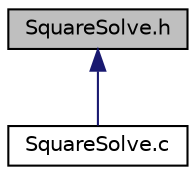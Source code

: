 digraph "SquareSolve.h"
{
  edge [fontname="Helvetica",fontsize="10",labelfontname="Helvetica",labelfontsize="10"];
  node [fontname="Helvetica",fontsize="10",shape=record];
  Node6 [label="SquareSolve.h",height=0.2,width=0.4,color="black", fillcolor="grey75", style="filled", fontcolor="black"];
  Node6 -> Node7 [dir="back",color="midnightblue",fontsize="10",style="solid",fontname="Helvetica"];
  Node7 [label="SquareSolve.c",height=0.2,width=0.4,color="black", fillcolor="white", style="filled",URL="$SquareSolve_8c.html",tooltip="Главный файл программы "];
}

